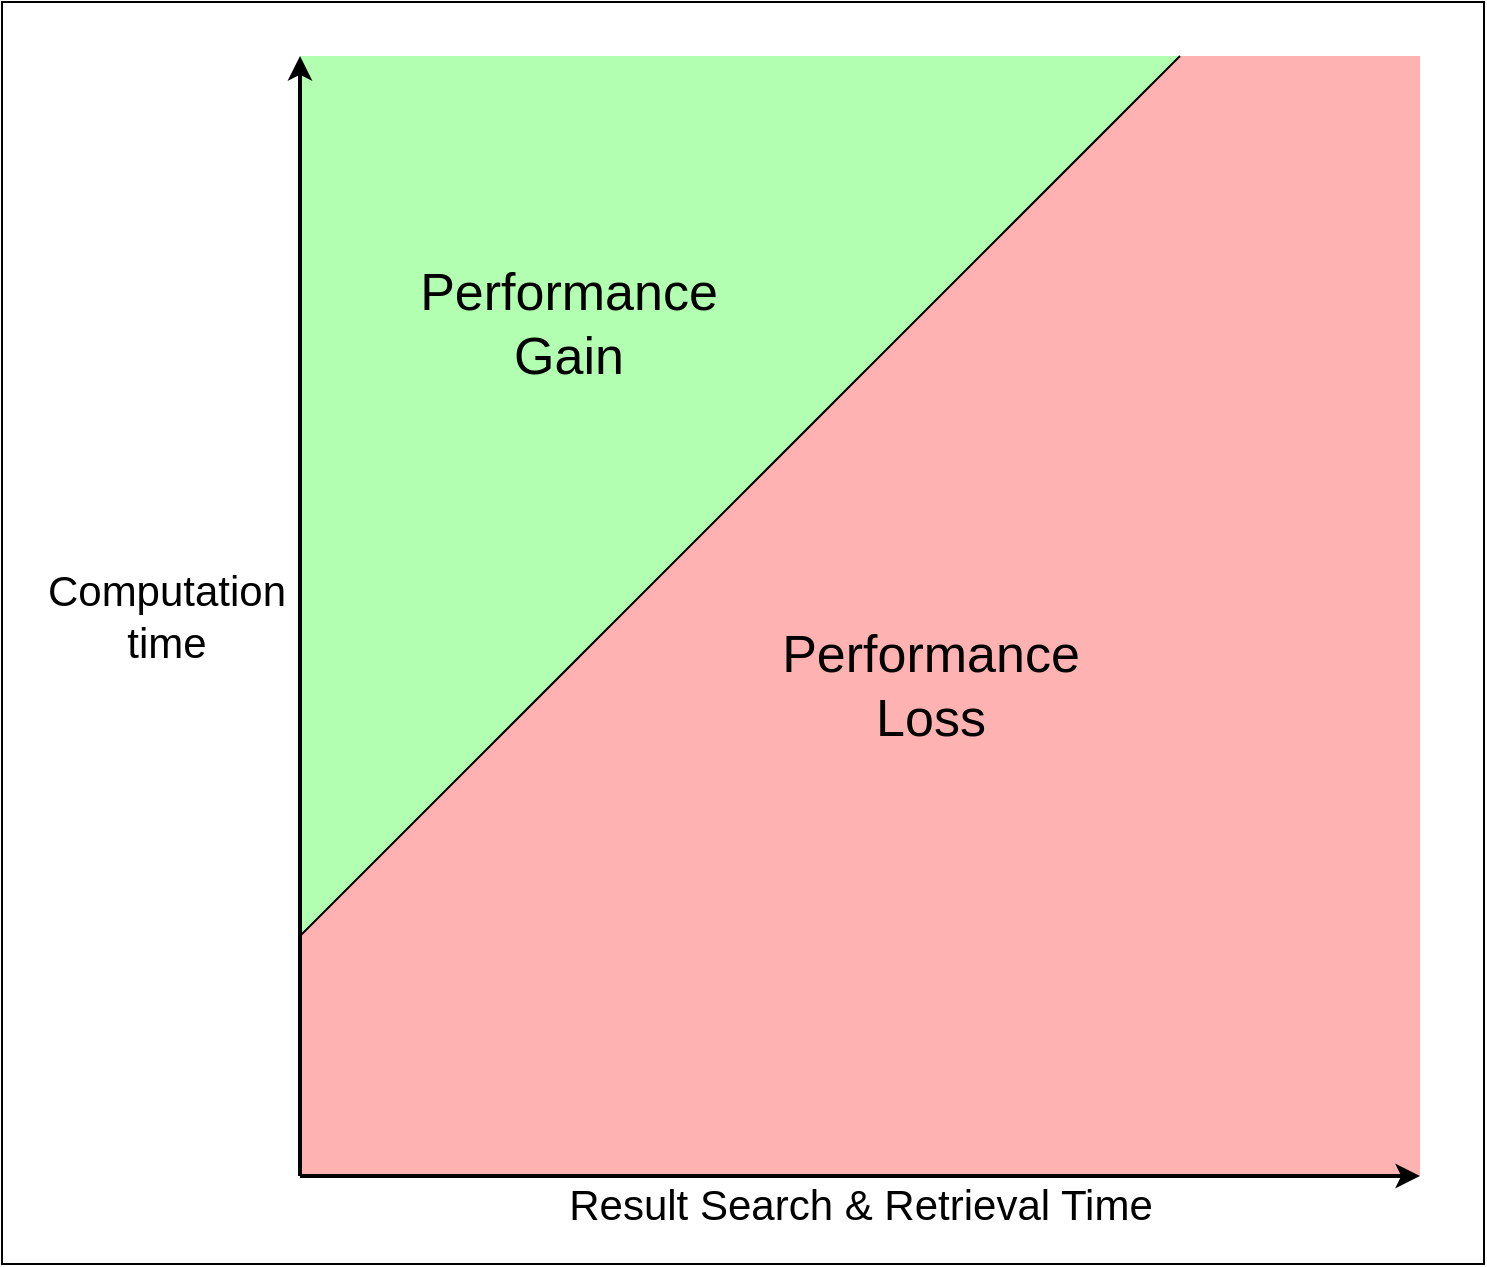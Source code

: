 <mxfile version="24.5.5" type="github">
  <diagram name="페이지-1" id="7yRZqA8zx_0-Kt9_PznU">
    <mxGraphModel dx="2261" dy="746" grid="0" gridSize="10" guides="1" tooltips="1" connect="1" arrows="1" fold="1" page="1" pageScale="1" pageWidth="827" pageHeight="1169" math="0" shadow="0">
      <root>
        <mxCell id="0" />
        <mxCell id="1" parent="0" />
        <mxCell id="nc0H4JgxdPSwkRKwztUI-23" value="" style="rounded=0;whiteSpace=wrap;html=1;" vertex="1" parent="1">
          <mxGeometry x="-29" y="93" width="741" height="631" as="geometry" />
        </mxCell>
        <mxCell id="nc0H4JgxdPSwkRKwztUI-21" value="" style="shape=card;whiteSpace=wrap;html=1;size=440;strokeColor=none;fillColor=#FF0000;opacity=30;" vertex="1" parent="1">
          <mxGeometry x="120" y="120" width="560" height="560" as="geometry" />
        </mxCell>
        <mxCell id="nc0H4JgxdPSwkRKwztUI-16" value="" style="shape=manualInput;whiteSpace=wrap;html=1;size=440;rotation=-180;strokeColor=none;fillColor=#00FF00;opacity=30;" vertex="1" parent="1">
          <mxGeometry x="120" y="120" width="440" height="440" as="geometry" />
        </mxCell>
        <mxCell id="nc0H4JgxdPSwkRKwztUI-2" value="" style="endArrow=classic;html=1;rounded=0;endFill=1;strokeWidth=2;" edge="1" parent="1">
          <mxGeometry width="50" height="50" relative="1" as="geometry">
            <mxPoint x="120" y="680" as="sourcePoint" />
            <mxPoint x="120" y="120" as="targetPoint" />
          </mxGeometry>
        </mxCell>
        <mxCell id="nc0H4JgxdPSwkRKwztUI-5" value="Computation&lt;div style=&quot;font-size: 21px;&quot;&gt;time&lt;/div&gt;" style="edgeLabel;html=1;align=center;verticalAlign=middle;resizable=0;points=[];fontSize=21;" vertex="1" connectable="0" parent="nc0H4JgxdPSwkRKwztUI-2">
          <mxGeometry relative="1" as="geometry">
            <mxPoint x="-67" as="offset" />
          </mxGeometry>
        </mxCell>
        <mxCell id="nc0H4JgxdPSwkRKwztUI-3" value="" style="endArrow=classic;html=1;rounded=0;endFill=1;strokeWidth=2;" edge="1" parent="1">
          <mxGeometry width="50" height="50" relative="1" as="geometry">
            <mxPoint x="120" y="680" as="sourcePoint" />
            <mxPoint x="680" y="680" as="targetPoint" />
          </mxGeometry>
        </mxCell>
        <mxCell id="nc0H4JgxdPSwkRKwztUI-4" value="Result Search &amp;amp; Retrieval Time" style="edgeLabel;html=1;align=center;verticalAlign=middle;resizable=0;points=[];fontSize=21;" vertex="1" connectable="0" parent="nc0H4JgxdPSwkRKwztUI-3">
          <mxGeometry relative="1" as="geometry">
            <mxPoint y="14" as="offset" />
          </mxGeometry>
        </mxCell>
        <mxCell id="nc0H4JgxdPSwkRKwztUI-6" value="" style="endArrow=none;html=1;rounded=0;endFill=0;strokeWidth=1;" edge="1" parent="1">
          <mxGeometry width="50" height="50" relative="1" as="geometry">
            <mxPoint x="120" y="560" as="sourcePoint" />
            <mxPoint x="560" y="120" as="targetPoint" />
          </mxGeometry>
        </mxCell>
        <mxCell id="nc0H4JgxdPSwkRKwztUI-19" value="Performance&lt;br style=&quot;font-size: 26px;&quot;&gt;Gain" style="edgeLabel;html=1;align=center;verticalAlign=middle;resizable=0;points=[];fontSize=26;fontColor=#000000;labelBackgroundColor=none;" vertex="1" connectable="0" parent="nc0H4JgxdPSwkRKwztUI-6">
          <mxGeometry relative="1" as="geometry">
            <mxPoint x="-86" y="-86" as="offset" />
          </mxGeometry>
        </mxCell>
        <mxCell id="nc0H4JgxdPSwkRKwztUI-22" value="&lt;font style=&quot;font-size: 26px;&quot;&gt;Performance&lt;br&gt;Loss&lt;/font&gt;" style="edgeLabel;html=1;align=center;verticalAlign=middle;resizable=0;points=[];fontSize=26;labelBackgroundColor=none;" vertex="1" connectable="0" parent="nc0H4JgxdPSwkRKwztUI-6">
          <mxGeometry relative="1" as="geometry">
            <mxPoint x="95" y="95" as="offset" />
          </mxGeometry>
        </mxCell>
      </root>
    </mxGraphModel>
  </diagram>
</mxfile>

